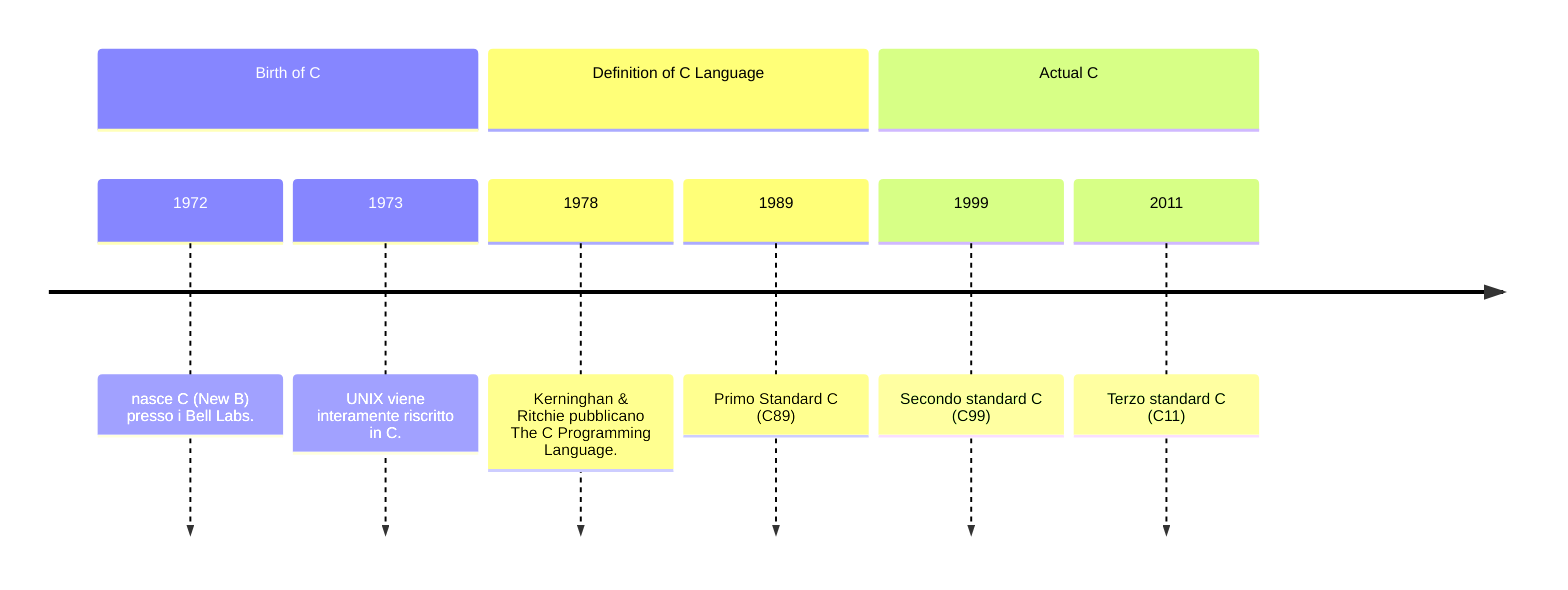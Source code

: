 timeline
    section Birth of C
        1972 : nasce C (New B) presso i Bell Labs.
        1973 : UNIX viene interamente riscritto in C.
    section Definition of C Language
        1978 : Kerninghan & Ritchie pubblicano The C Programming Language.
        1989 : Primo Standard C (C89)
    section Actual C
        1999 : Secondo standard C (C99)
        2011 : Terzo standard C (C11)
